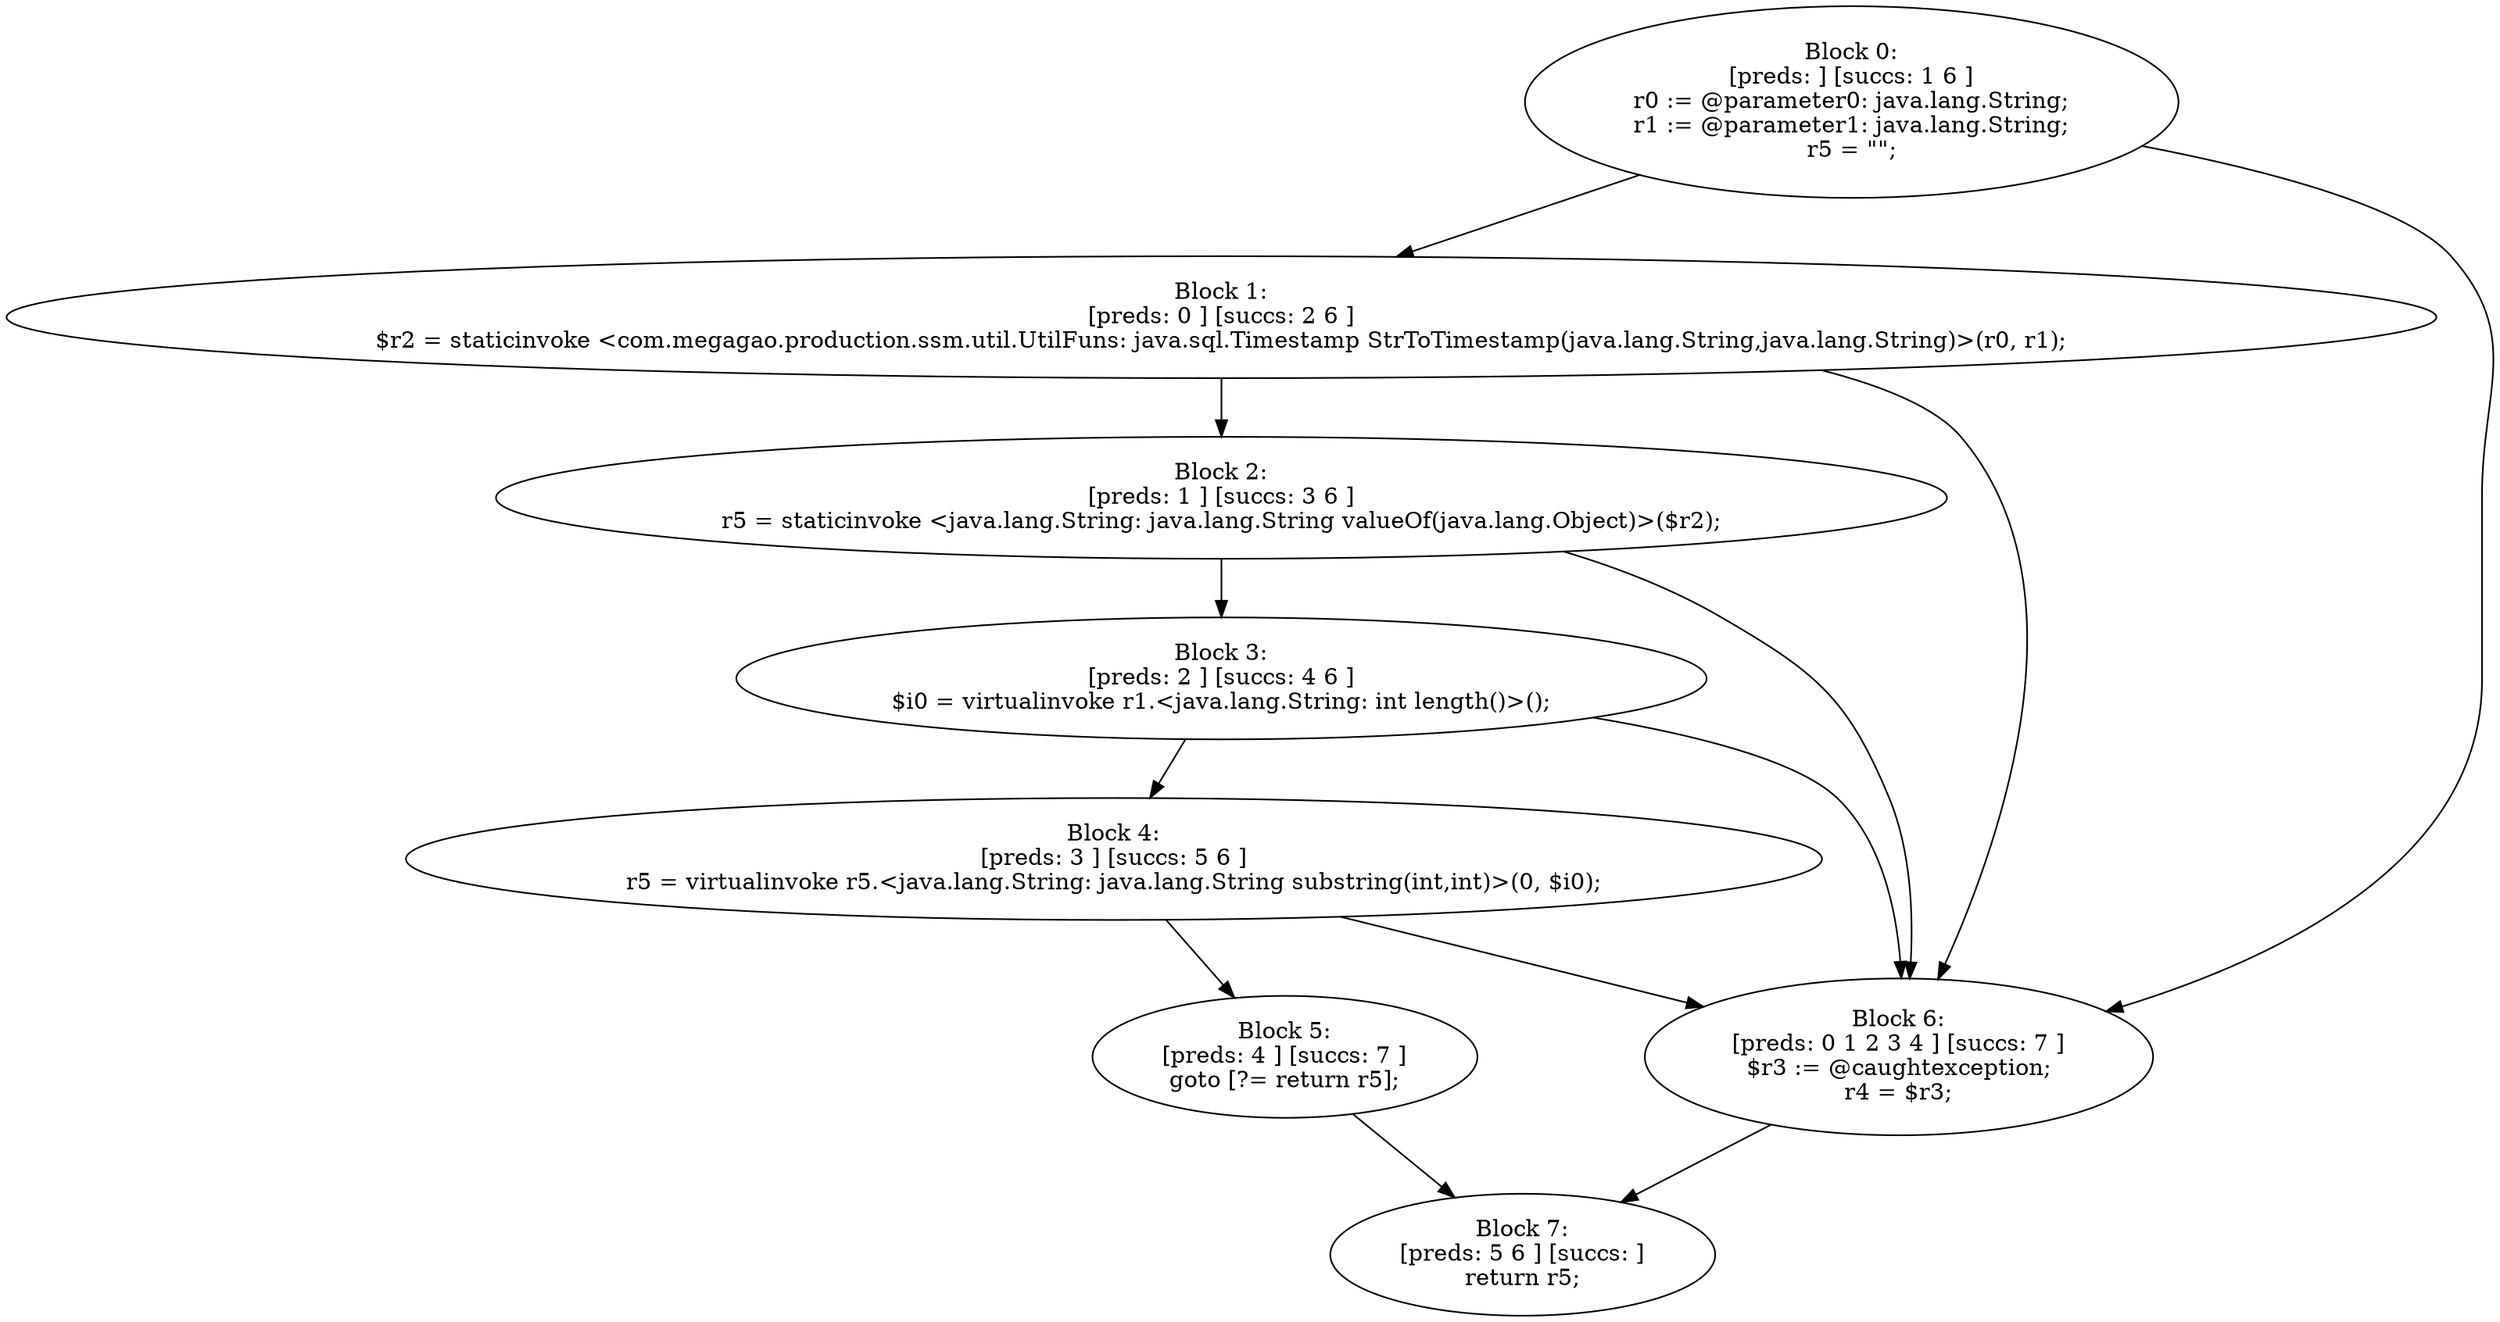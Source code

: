 digraph "unitGraph" {
    "Block 0:
[preds: ] [succs: 1 6 ]
r0 := @parameter0: java.lang.String;
r1 := @parameter1: java.lang.String;
r5 = \"\";
"
    "Block 1:
[preds: 0 ] [succs: 2 6 ]
$r2 = staticinvoke <com.megagao.production.ssm.util.UtilFuns: java.sql.Timestamp StrToTimestamp(java.lang.String,java.lang.String)>(r0, r1);
"
    "Block 2:
[preds: 1 ] [succs: 3 6 ]
r5 = staticinvoke <java.lang.String: java.lang.String valueOf(java.lang.Object)>($r2);
"
    "Block 3:
[preds: 2 ] [succs: 4 6 ]
$i0 = virtualinvoke r1.<java.lang.String: int length()>();
"
    "Block 4:
[preds: 3 ] [succs: 5 6 ]
r5 = virtualinvoke r5.<java.lang.String: java.lang.String substring(int,int)>(0, $i0);
"
    "Block 5:
[preds: 4 ] [succs: 7 ]
goto [?= return r5];
"
    "Block 6:
[preds: 0 1 2 3 4 ] [succs: 7 ]
$r3 := @caughtexception;
r4 = $r3;
"
    "Block 7:
[preds: 5 6 ] [succs: ]
return r5;
"
    "Block 0:
[preds: ] [succs: 1 6 ]
r0 := @parameter0: java.lang.String;
r1 := @parameter1: java.lang.String;
r5 = \"\";
"->"Block 1:
[preds: 0 ] [succs: 2 6 ]
$r2 = staticinvoke <com.megagao.production.ssm.util.UtilFuns: java.sql.Timestamp StrToTimestamp(java.lang.String,java.lang.String)>(r0, r1);
";
    "Block 0:
[preds: ] [succs: 1 6 ]
r0 := @parameter0: java.lang.String;
r1 := @parameter1: java.lang.String;
r5 = \"\";
"->"Block 6:
[preds: 0 1 2 3 4 ] [succs: 7 ]
$r3 := @caughtexception;
r4 = $r3;
";
    "Block 1:
[preds: 0 ] [succs: 2 6 ]
$r2 = staticinvoke <com.megagao.production.ssm.util.UtilFuns: java.sql.Timestamp StrToTimestamp(java.lang.String,java.lang.String)>(r0, r1);
"->"Block 2:
[preds: 1 ] [succs: 3 6 ]
r5 = staticinvoke <java.lang.String: java.lang.String valueOf(java.lang.Object)>($r2);
";
    "Block 1:
[preds: 0 ] [succs: 2 6 ]
$r2 = staticinvoke <com.megagao.production.ssm.util.UtilFuns: java.sql.Timestamp StrToTimestamp(java.lang.String,java.lang.String)>(r0, r1);
"->"Block 6:
[preds: 0 1 2 3 4 ] [succs: 7 ]
$r3 := @caughtexception;
r4 = $r3;
";
    "Block 2:
[preds: 1 ] [succs: 3 6 ]
r5 = staticinvoke <java.lang.String: java.lang.String valueOf(java.lang.Object)>($r2);
"->"Block 3:
[preds: 2 ] [succs: 4 6 ]
$i0 = virtualinvoke r1.<java.lang.String: int length()>();
";
    "Block 2:
[preds: 1 ] [succs: 3 6 ]
r5 = staticinvoke <java.lang.String: java.lang.String valueOf(java.lang.Object)>($r2);
"->"Block 6:
[preds: 0 1 2 3 4 ] [succs: 7 ]
$r3 := @caughtexception;
r4 = $r3;
";
    "Block 3:
[preds: 2 ] [succs: 4 6 ]
$i0 = virtualinvoke r1.<java.lang.String: int length()>();
"->"Block 4:
[preds: 3 ] [succs: 5 6 ]
r5 = virtualinvoke r5.<java.lang.String: java.lang.String substring(int,int)>(0, $i0);
";
    "Block 3:
[preds: 2 ] [succs: 4 6 ]
$i0 = virtualinvoke r1.<java.lang.String: int length()>();
"->"Block 6:
[preds: 0 1 2 3 4 ] [succs: 7 ]
$r3 := @caughtexception;
r4 = $r3;
";
    "Block 4:
[preds: 3 ] [succs: 5 6 ]
r5 = virtualinvoke r5.<java.lang.String: java.lang.String substring(int,int)>(0, $i0);
"->"Block 5:
[preds: 4 ] [succs: 7 ]
goto [?= return r5];
";
    "Block 4:
[preds: 3 ] [succs: 5 6 ]
r5 = virtualinvoke r5.<java.lang.String: java.lang.String substring(int,int)>(0, $i0);
"->"Block 6:
[preds: 0 1 2 3 4 ] [succs: 7 ]
$r3 := @caughtexception;
r4 = $r3;
";
    "Block 5:
[preds: 4 ] [succs: 7 ]
goto [?= return r5];
"->"Block 7:
[preds: 5 6 ] [succs: ]
return r5;
";
    "Block 6:
[preds: 0 1 2 3 4 ] [succs: 7 ]
$r3 := @caughtexception;
r4 = $r3;
"->"Block 7:
[preds: 5 6 ] [succs: ]
return r5;
";
}
